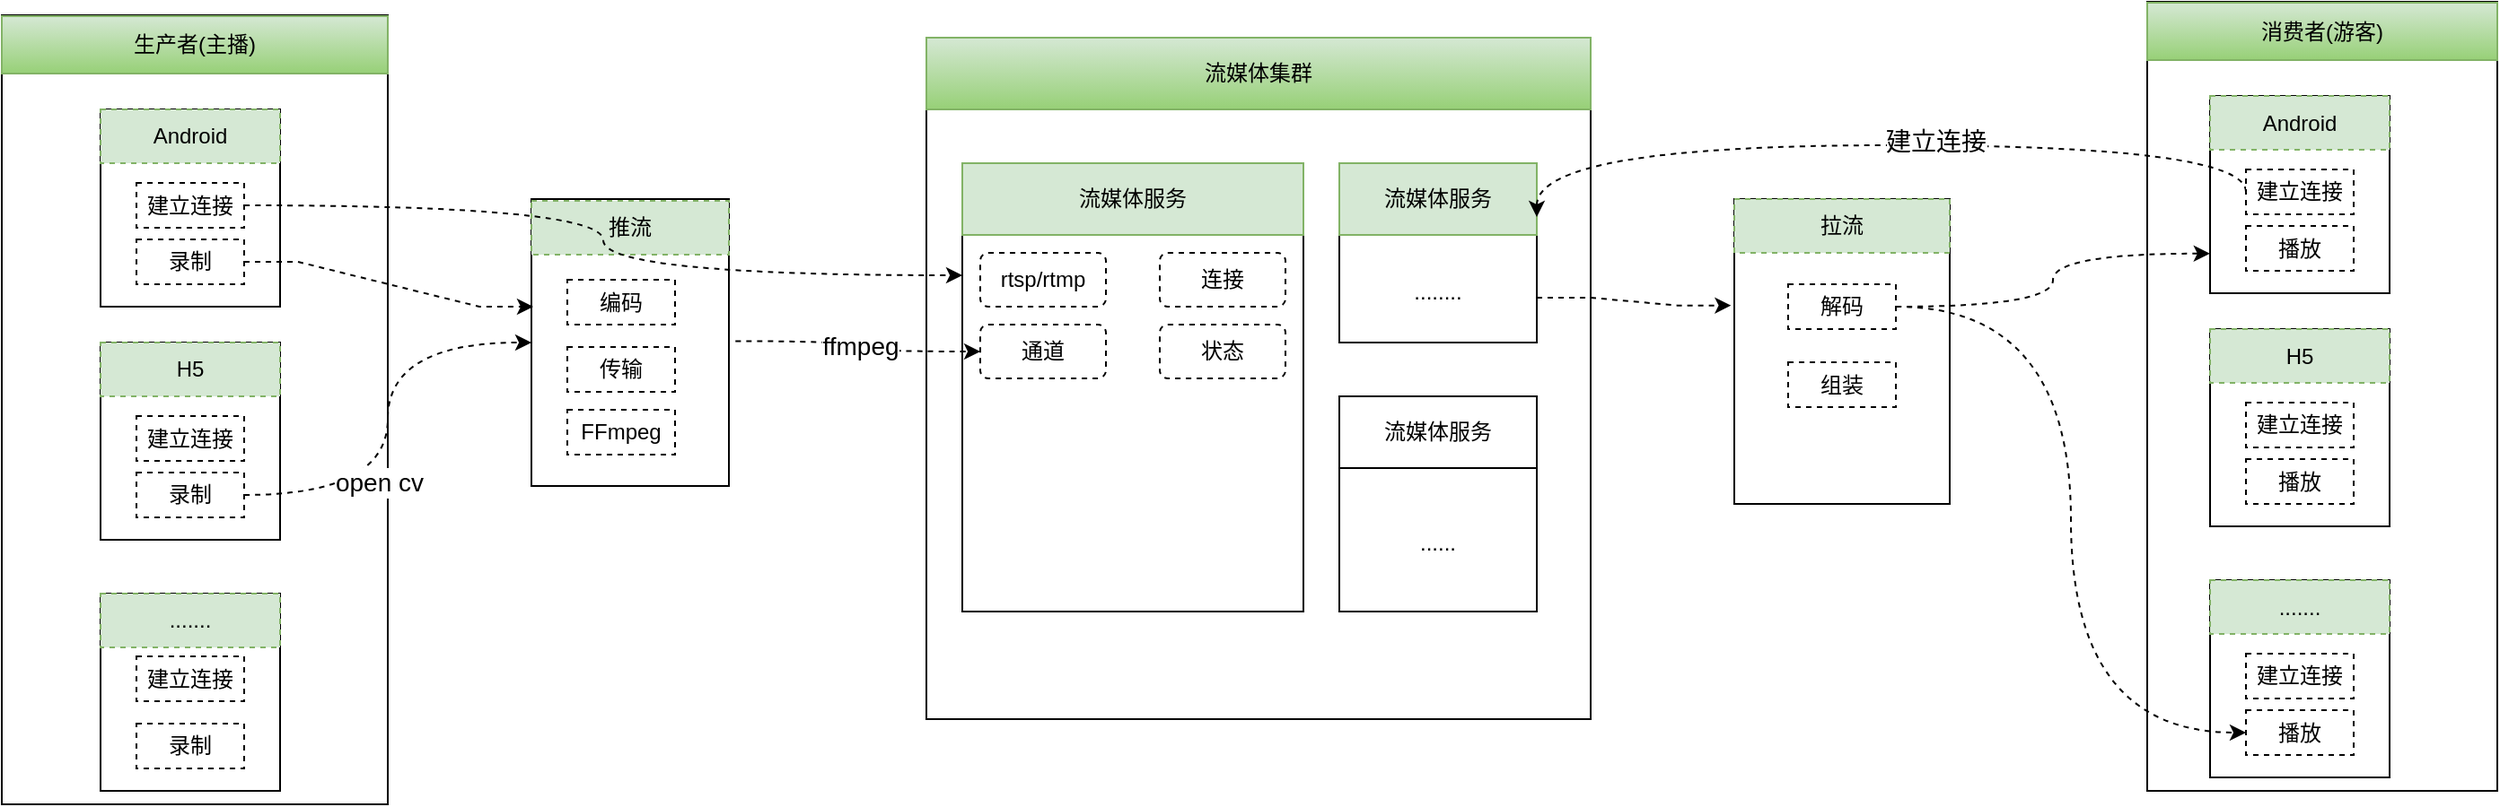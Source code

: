 <mxfile version="20.2.7" type="github">
  <diagram id="kTxz2f3oWA5v7mhp_rZz" name="第 1 页">
    <mxGraphModel dx="2434" dy="854" grid="1" gridSize="10" guides="1" tooltips="1" connect="1" arrows="1" fold="1" page="1" pageScale="1" pageWidth="850" pageHeight="1100" math="0" shadow="0">
      <root>
        <mxCell id="0" />
        <mxCell id="1" parent="0" />
        <mxCell id="1yzsQhWypgodVdBQaPRY-38" value="" style="rounded=0;whiteSpace=wrap;html=1;" vertex="1" parent="1">
          <mxGeometry x="-235" y="167.5" width="215" height="440" as="geometry" />
        </mxCell>
        <mxCell id="1yzsQhWypgodVdBQaPRY-8" value="" style="verticalLabelPosition=bottom;verticalAlign=top;html=1;shape=mxgraph.basic.rect;fillColor2=none;strokeWidth=1;size=20;indent=5;" vertex="1" parent="1">
          <mxGeometry x="280" y="180" width="370" height="380" as="geometry" />
        </mxCell>
        <mxCell id="1yzsQhWypgodVdBQaPRY-2" value="" style="rounded=0;whiteSpace=wrap;html=1;" vertex="1" parent="1">
          <mxGeometry x="300" y="250" width="190" height="250" as="geometry" />
        </mxCell>
        <mxCell id="1yzsQhWypgodVdBQaPRY-3" value="流媒体服务" style="rounded=0;whiteSpace=wrap;html=1;fillColor=#d5e8d4;strokeColor=#82b366;" vertex="1" parent="1">
          <mxGeometry x="300" y="250" width="190" height="40" as="geometry" />
        </mxCell>
        <mxCell id="1yzsQhWypgodVdBQaPRY-4" value="&lt;br&gt;&lt;br&gt;&lt;br&gt;......" style="rounded=0;whiteSpace=wrap;html=1;" vertex="1" parent="1">
          <mxGeometry x="510" y="380" width="110" height="120" as="geometry" />
        </mxCell>
        <mxCell id="1yzsQhWypgodVdBQaPRY-5" value="流媒体服务" style="rounded=0;whiteSpace=wrap;html=1;" vertex="1" parent="1">
          <mxGeometry x="510" y="380" width="110" height="40" as="geometry" />
        </mxCell>
        <mxCell id="1yzsQhWypgodVdBQaPRY-64" style="edgeStyle=entityRelationEdgeStyle;rounded=0;orthogonalLoop=1;jettySize=auto;html=1;exitX=1;exitY=0.75;exitDx=0;exitDy=0;entryX=-0.015;entryY=0.349;entryDx=0;entryDy=0;entryPerimeter=0;dashed=1;fontSize=14;" edge="1" parent="1" source="1yzsQhWypgodVdBQaPRY-6" target="1yzsQhWypgodVdBQaPRY-15">
          <mxGeometry relative="1" as="geometry" />
        </mxCell>
        <mxCell id="1yzsQhWypgodVdBQaPRY-6" value="&lt;br&gt;&lt;br&gt;&lt;br&gt;........" style="rounded=0;whiteSpace=wrap;html=1;" vertex="1" parent="1">
          <mxGeometry x="510" y="250" width="110" height="100" as="geometry" />
        </mxCell>
        <mxCell id="1yzsQhWypgodVdBQaPRY-7" value="流媒体服务" style="rounded=0;whiteSpace=wrap;html=1;fillColor=#d5e8d4;strokeColor=#82b366;" vertex="1" parent="1">
          <mxGeometry x="510" y="250" width="110" height="40" as="geometry" />
        </mxCell>
        <mxCell id="1yzsQhWypgodVdBQaPRY-9" value="rtsp/rtmp" style="rounded=1;whiteSpace=wrap;html=1;dashed=1;" vertex="1" parent="1">
          <mxGeometry x="310" y="300" width="70" height="30" as="geometry" />
        </mxCell>
        <mxCell id="1yzsQhWypgodVdBQaPRY-10" value="连接" style="rounded=1;whiteSpace=wrap;html=1;dashed=1;" vertex="1" parent="1">
          <mxGeometry x="410" y="300" width="70" height="30" as="geometry" />
        </mxCell>
        <mxCell id="1yzsQhWypgodVdBQaPRY-11" value="通道" style="rounded=1;whiteSpace=wrap;html=1;dashed=1;" vertex="1" parent="1">
          <mxGeometry x="310" y="340" width="70" height="30" as="geometry" />
        </mxCell>
        <mxCell id="1yzsQhWypgodVdBQaPRY-12" value="状态" style="rounded=1;whiteSpace=wrap;html=1;dashed=1;" vertex="1" parent="1">
          <mxGeometry x="410" y="340" width="70" height="30" as="geometry" />
        </mxCell>
        <mxCell id="1yzsQhWypgodVdBQaPRY-13" value="" style="verticalLabelPosition=bottom;verticalAlign=top;html=1;shape=mxgraph.basic.rect;fillColor2=none;strokeWidth=1;size=20;indent=5;" vertex="1" parent="1">
          <mxGeometry x="60" y="270" width="110" height="160" as="geometry" />
        </mxCell>
        <mxCell id="1yzsQhWypgodVdBQaPRY-14" value="推流" style="rounded=0;whiteSpace=wrap;html=1;dashed=1;fillColor=#d5e8d4;strokeColor=#82b366;" vertex="1" parent="1">
          <mxGeometry x="60" y="271" width="110" height="30" as="geometry" />
        </mxCell>
        <mxCell id="1yzsQhWypgodVdBQaPRY-15" value="" style="verticalLabelPosition=bottom;verticalAlign=top;html=1;shape=mxgraph.basic.rect;fillColor2=none;strokeWidth=1;size=20;indent=5;" vertex="1" parent="1">
          <mxGeometry x="730" y="270" width="120" height="170" as="geometry" />
        </mxCell>
        <mxCell id="1yzsQhWypgodVdBQaPRY-16" value="拉流" style="rounded=0;whiteSpace=wrap;html=1;dashed=1;fillColor=#d5e8d4;strokeColor=#82b366;" vertex="1" parent="1">
          <mxGeometry x="730" y="270" width="120" height="30" as="geometry" />
        </mxCell>
        <mxCell id="1yzsQhWypgodVdBQaPRY-19" value="" style="endArrow=classic;html=1;rounded=0;exitX=1.033;exitY=0.495;exitDx=0;exitDy=0;exitPerimeter=0;entryX=0;entryY=0.5;entryDx=0;entryDy=0;edgeStyle=orthogonalEdgeStyle;curved=1;dashed=1;" edge="1" parent="1" source="1yzsQhWypgodVdBQaPRY-13" target="1yzsQhWypgodVdBQaPRY-11">
          <mxGeometry width="50" height="50" relative="1" as="geometry">
            <mxPoint x="50" y="420" as="sourcePoint" />
            <mxPoint x="100" y="370" as="targetPoint" />
          </mxGeometry>
        </mxCell>
        <mxCell id="1yzsQhWypgodVdBQaPRY-41" value="ffmpeg" style="edgeLabel;html=1;align=center;verticalAlign=middle;resizable=0;points=[];fontSize=14;" vertex="1" connectable="0" parent="1yzsQhWypgodVdBQaPRY-19">
          <mxGeometry x="-0.027" y="3" relative="1" as="geometry">
            <mxPoint as="offset" />
          </mxGeometry>
        </mxCell>
        <mxCell id="1yzsQhWypgodVdBQaPRY-20" value="" style="verticalLabelPosition=bottom;verticalAlign=top;html=1;shape=mxgraph.basic.rect;fillColor2=none;strokeWidth=1;size=20;indent=5;" vertex="1" parent="1">
          <mxGeometry x="-180" y="220" width="100" height="110" as="geometry" />
        </mxCell>
        <mxCell id="1yzsQhWypgodVdBQaPRY-21" value="Android" style="rounded=0;whiteSpace=wrap;html=1;dashed=1;fillColor=#d5e8d4;strokeColor=#82b366;" vertex="1" parent="1">
          <mxGeometry x="-180" y="220" width="100" height="30" as="geometry" />
        </mxCell>
        <mxCell id="1yzsQhWypgodVdBQaPRY-69" style="edgeStyle=orthogonalEdgeStyle;curved=1;rounded=0;orthogonalLoop=1;jettySize=auto;html=1;exitX=1;exitY=0.5;exitDx=0;exitDy=0;entryX=0;entryY=0.25;entryDx=0;entryDy=0;dashed=1;fontSize=14;" edge="1" parent="1" source="1yzsQhWypgodVdBQaPRY-22" target="1yzsQhWypgodVdBQaPRY-2">
          <mxGeometry relative="1" as="geometry" />
        </mxCell>
        <mxCell id="1yzsQhWypgodVdBQaPRY-22" value="建立连接" style="rounded=0;whiteSpace=wrap;html=1;dashed=1;" vertex="1" parent="1">
          <mxGeometry x="-160" y="261" width="60" height="25" as="geometry" />
        </mxCell>
        <mxCell id="1yzsQhWypgodVdBQaPRY-34" style="edgeStyle=entityRelationEdgeStyle;rounded=0;orthogonalLoop=1;jettySize=auto;html=1;exitX=1;exitY=0.5;exitDx=0;exitDy=0;entryX=0.009;entryY=0.375;entryDx=0;entryDy=0;entryPerimeter=0;dashed=1;" edge="1" parent="1" source="1yzsQhWypgodVdBQaPRY-23" target="1yzsQhWypgodVdBQaPRY-13">
          <mxGeometry relative="1" as="geometry" />
        </mxCell>
        <mxCell id="1yzsQhWypgodVdBQaPRY-23" value="录制" style="rounded=0;whiteSpace=wrap;html=1;dashed=1;" vertex="1" parent="1">
          <mxGeometry x="-160" y="292.5" width="60" height="25" as="geometry" />
        </mxCell>
        <mxCell id="1yzsQhWypgodVdBQaPRY-24" value="" style="verticalLabelPosition=bottom;verticalAlign=top;html=1;shape=mxgraph.basic.rect;fillColor2=none;strokeWidth=1;size=20;indent=5;" vertex="1" parent="1">
          <mxGeometry x="-180" y="350" width="100" height="110" as="geometry" />
        </mxCell>
        <mxCell id="1yzsQhWypgodVdBQaPRY-25" value="H5" style="rounded=0;whiteSpace=wrap;html=1;dashed=1;fillColor=#d5e8d4;strokeColor=#82b366;" vertex="1" parent="1">
          <mxGeometry x="-180" y="350" width="100" height="30" as="geometry" />
        </mxCell>
        <mxCell id="1yzsQhWypgodVdBQaPRY-26" value="建立连接" style="rounded=0;whiteSpace=wrap;html=1;dashed=1;" vertex="1" parent="1">
          <mxGeometry x="-160" y="391" width="60" height="25" as="geometry" />
        </mxCell>
        <mxCell id="1yzsQhWypgodVdBQaPRY-43" style="edgeStyle=orthogonalEdgeStyle;rounded=0;orthogonalLoop=1;jettySize=auto;html=1;exitX=1;exitY=0.5;exitDx=0;exitDy=0;dashed=1;curved=1;" edge="1" parent="1" source="1yzsQhWypgodVdBQaPRY-27" target="1yzsQhWypgodVdBQaPRY-13">
          <mxGeometry relative="1" as="geometry" />
        </mxCell>
        <mxCell id="1yzsQhWypgodVdBQaPRY-44" value="open cv" style="edgeLabel;html=1;align=center;verticalAlign=middle;resizable=0;points=[];fontSize=14;" vertex="1" connectable="0" parent="1yzsQhWypgodVdBQaPRY-43">
          <mxGeometry x="-0.284" y="5" relative="1" as="geometry">
            <mxPoint as="offset" />
          </mxGeometry>
        </mxCell>
        <mxCell id="1yzsQhWypgodVdBQaPRY-27" value="录制" style="rounded=0;whiteSpace=wrap;html=1;dashed=1;" vertex="1" parent="1">
          <mxGeometry x="-160" y="422.5" width="60" height="25" as="geometry" />
        </mxCell>
        <mxCell id="1yzsQhWypgodVdBQaPRY-28" value="" style="verticalLabelPosition=bottom;verticalAlign=top;html=1;shape=mxgraph.basic.rect;fillColor2=none;strokeWidth=1;size=20;indent=5;" vertex="1" parent="1">
          <mxGeometry x="-180" y="490" width="100" height="110" as="geometry" />
        </mxCell>
        <mxCell id="1yzsQhWypgodVdBQaPRY-29" value="......." style="rounded=0;whiteSpace=wrap;html=1;dashed=1;fillColor=#d5e8d4;strokeColor=#82b366;" vertex="1" parent="1">
          <mxGeometry x="-180" y="490" width="100" height="30" as="geometry" />
        </mxCell>
        <mxCell id="1yzsQhWypgodVdBQaPRY-30" value="建立连接" style="rounded=0;whiteSpace=wrap;html=1;dashed=1;" vertex="1" parent="1">
          <mxGeometry x="-160" y="525" width="60" height="25" as="geometry" />
        </mxCell>
        <mxCell id="1yzsQhWypgodVdBQaPRY-31" value="录制" style="rounded=0;whiteSpace=wrap;html=1;dashed=1;" vertex="1" parent="1">
          <mxGeometry x="-160" y="562.5" width="60" height="25" as="geometry" />
        </mxCell>
        <mxCell id="1yzsQhWypgodVdBQaPRY-36" value="编码" style="rounded=0;whiteSpace=wrap;html=1;dashed=1;" vertex="1" parent="1">
          <mxGeometry x="80" y="315" width="60" height="25" as="geometry" />
        </mxCell>
        <mxCell id="1yzsQhWypgodVdBQaPRY-37" value="传输" style="rounded=0;whiteSpace=wrap;html=1;dashed=1;" vertex="1" parent="1">
          <mxGeometry x="80" y="352.5" width="60" height="25" as="geometry" />
        </mxCell>
        <mxCell id="1yzsQhWypgodVdBQaPRY-39" value="生产者(主播)" style="rounded=0;whiteSpace=wrap;html=1;fillColor=#d5e8d4;gradientColor=#97d077;strokeColor=#82b366;" vertex="1" parent="1">
          <mxGeometry x="-235" y="168" width="215" height="32" as="geometry" />
        </mxCell>
        <mxCell id="1yzsQhWypgodVdBQaPRY-40" value="流媒体集群" style="rounded=0;whiteSpace=wrap;html=1;fillColor=#d5e8d4;gradientColor=#97d077;strokeColor=#82b366;" vertex="1" parent="1">
          <mxGeometry x="280" y="180" width="370" height="40" as="geometry" />
        </mxCell>
        <mxCell id="1yzsQhWypgodVdBQaPRY-42" value="FFmpeg" style="rounded=0;whiteSpace=wrap;html=1;dashed=1;" vertex="1" parent="1">
          <mxGeometry x="80" y="387.5" width="60" height="25" as="geometry" />
        </mxCell>
        <mxCell id="1yzsQhWypgodVdBQaPRY-45" value="" style="rounded=0;whiteSpace=wrap;html=1;" vertex="1" parent="1">
          <mxGeometry x="960" y="160" width="195" height="440" as="geometry" />
        </mxCell>
        <mxCell id="1yzsQhWypgodVdBQaPRY-46" value="" style="verticalLabelPosition=bottom;verticalAlign=top;html=1;shape=mxgraph.basic.rect;fillColor2=none;strokeWidth=1;size=20;indent=5;" vertex="1" parent="1">
          <mxGeometry x="995" y="212.5" width="100" height="110" as="geometry" />
        </mxCell>
        <mxCell id="1yzsQhWypgodVdBQaPRY-47" value="Android" style="rounded=0;whiteSpace=wrap;html=1;dashed=1;fillColor=#d5e8d4;strokeColor=#82b366;" vertex="1" parent="1">
          <mxGeometry x="995" y="212.5" width="100" height="30" as="geometry" />
        </mxCell>
        <mxCell id="1yzsQhWypgodVdBQaPRY-62" style="edgeStyle=orthogonalEdgeStyle;rounded=0;orthogonalLoop=1;jettySize=auto;html=1;exitX=0;exitY=0.5;exitDx=0;exitDy=0;entryX=1;entryY=0.75;entryDx=0;entryDy=0;dashed=1;fontSize=14;curved=1;" edge="1" parent="1" source="1yzsQhWypgodVdBQaPRY-48" target="1yzsQhWypgodVdBQaPRY-7">
          <mxGeometry relative="1" as="geometry">
            <Array as="points">
              <mxPoint x="1015" y="240" />
              <mxPoint x="620" y="240" />
            </Array>
          </mxGeometry>
        </mxCell>
        <mxCell id="1yzsQhWypgodVdBQaPRY-63" value="建立连接" style="edgeLabel;html=1;align=center;verticalAlign=middle;resizable=0;points=[];fontSize=14;" vertex="1" connectable="0" parent="1yzsQhWypgodVdBQaPRY-62">
          <mxGeometry x="-0.139" y="-2" relative="1" as="geometry">
            <mxPoint x="-1" as="offset" />
          </mxGeometry>
        </mxCell>
        <mxCell id="1yzsQhWypgodVdBQaPRY-48" value="建立连接" style="rounded=0;whiteSpace=wrap;html=1;dashed=1;" vertex="1" parent="1">
          <mxGeometry x="1015" y="253.5" width="60" height="25" as="geometry" />
        </mxCell>
        <mxCell id="1yzsQhWypgodVdBQaPRY-49" value="播放" style="rounded=0;whiteSpace=wrap;html=1;dashed=1;" vertex="1" parent="1">
          <mxGeometry x="1015" y="285" width="60" height="25" as="geometry" />
        </mxCell>
        <mxCell id="1yzsQhWypgodVdBQaPRY-50" value="" style="verticalLabelPosition=bottom;verticalAlign=top;html=1;shape=mxgraph.basic.rect;fillColor2=none;strokeWidth=1;size=20;indent=5;" vertex="1" parent="1">
          <mxGeometry x="995" y="342.5" width="100" height="110" as="geometry" />
        </mxCell>
        <mxCell id="1yzsQhWypgodVdBQaPRY-51" value="H5" style="rounded=0;whiteSpace=wrap;html=1;dashed=1;fillColor=#d5e8d4;strokeColor=#82b366;" vertex="1" parent="1">
          <mxGeometry x="995" y="342.5" width="100" height="30" as="geometry" />
        </mxCell>
        <mxCell id="1yzsQhWypgodVdBQaPRY-52" value="建立连接" style="rounded=0;whiteSpace=wrap;html=1;dashed=1;" vertex="1" parent="1">
          <mxGeometry x="1015" y="383.5" width="60" height="25" as="geometry" />
        </mxCell>
        <mxCell id="1yzsQhWypgodVdBQaPRY-54" value="播放" style="rounded=0;whiteSpace=wrap;html=1;dashed=1;" vertex="1" parent="1">
          <mxGeometry x="1015" y="415" width="60" height="25" as="geometry" />
        </mxCell>
        <mxCell id="1yzsQhWypgodVdBQaPRY-55" value="" style="verticalLabelPosition=bottom;verticalAlign=top;html=1;shape=mxgraph.basic.rect;fillColor2=none;strokeWidth=1;size=20;indent=5;" vertex="1" parent="1">
          <mxGeometry x="995" y="482.5" width="100" height="110" as="geometry" />
        </mxCell>
        <mxCell id="1yzsQhWypgodVdBQaPRY-56" value="......." style="rounded=0;whiteSpace=wrap;html=1;dashed=1;fillColor=#d5e8d4;strokeColor=#82b366;" vertex="1" parent="1">
          <mxGeometry x="995" y="482.5" width="100" height="30" as="geometry" />
        </mxCell>
        <mxCell id="1yzsQhWypgodVdBQaPRY-57" value="建立连接" style="rounded=0;whiteSpace=wrap;html=1;dashed=1;" vertex="1" parent="1">
          <mxGeometry x="1015" y="523.5" width="60" height="25" as="geometry" />
        </mxCell>
        <mxCell id="1yzsQhWypgodVdBQaPRY-58" value="播放" style="rounded=0;whiteSpace=wrap;html=1;dashed=1;" vertex="1" parent="1">
          <mxGeometry x="1015" y="555" width="60" height="25" as="geometry" />
        </mxCell>
        <mxCell id="1yzsQhWypgodVdBQaPRY-59" value="消费者(游客)" style="rounded=0;whiteSpace=wrap;html=1;fillColor=#d5e8d4;gradientColor=#97d077;strokeColor=#82b366;" vertex="1" parent="1">
          <mxGeometry x="960" y="160.5" width="195" height="32" as="geometry" />
        </mxCell>
        <mxCell id="1yzsQhWypgodVdBQaPRY-65" style="edgeStyle=orthogonalEdgeStyle;curved=1;rounded=0;orthogonalLoop=1;jettySize=auto;html=1;exitX=1;exitY=0.5;exitDx=0;exitDy=0;entryX=-0.001;entryY=0.799;entryDx=0;entryDy=0;entryPerimeter=0;dashed=1;fontSize=14;" edge="1" parent="1" source="1yzsQhWypgodVdBQaPRY-60" target="1yzsQhWypgodVdBQaPRY-46">
          <mxGeometry relative="1" as="geometry" />
        </mxCell>
        <mxCell id="1yzsQhWypgodVdBQaPRY-67" style="edgeStyle=orthogonalEdgeStyle;curved=1;rounded=0;orthogonalLoop=1;jettySize=auto;html=1;exitX=1;exitY=0.5;exitDx=0;exitDy=0;entryX=0;entryY=0.5;entryDx=0;entryDy=0;dashed=1;fontSize=14;exitPerimeter=0;" edge="1" parent="1" source="1yzsQhWypgodVdBQaPRY-60" target="1yzsQhWypgodVdBQaPRY-58">
          <mxGeometry relative="1" as="geometry" />
        </mxCell>
        <mxCell id="1yzsQhWypgodVdBQaPRY-60" value="解码" style="rounded=0;whiteSpace=wrap;html=1;dashed=1;" vertex="1" parent="1">
          <mxGeometry x="760" y="317.5" width="60" height="25" as="geometry" />
        </mxCell>
        <mxCell id="1yzsQhWypgodVdBQaPRY-61" value="组装" style="rounded=0;whiteSpace=wrap;html=1;dashed=1;" vertex="1" parent="1">
          <mxGeometry x="760" y="361" width="60" height="25" as="geometry" />
        </mxCell>
      </root>
    </mxGraphModel>
  </diagram>
</mxfile>
